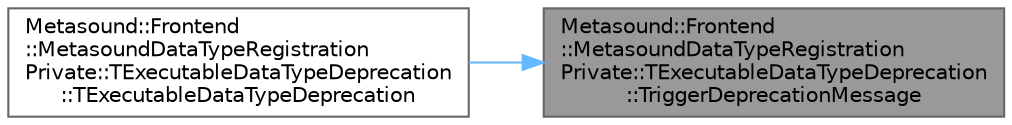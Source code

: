 digraph "Metasound::Frontend::MetasoundDataTypeRegistrationPrivate::TExecutableDataTypeDeprecation::TriggerDeprecationMessage"
{
 // INTERACTIVE_SVG=YES
 // LATEX_PDF_SIZE
  bgcolor="transparent";
  edge [fontname=Helvetica,fontsize=10,labelfontname=Helvetica,labelfontsize=10];
  node [fontname=Helvetica,fontsize=10,shape=box,height=0.2,width=0.4];
  rankdir="RL";
  Node1 [id="Node000001",label="Metasound::Frontend\l::MetasoundDataTypeRegistration\lPrivate::TExecutableDataTypeDeprecation\l::TriggerDeprecationMessage",height=0.2,width=0.4,color="gray40", fillcolor="grey60", style="filled", fontcolor="black",tooltip=" "];
  Node1 -> Node2 [id="edge1_Node000001_Node000002",dir="back",color="steelblue1",style="solid",tooltip=" "];
  Node2 [id="Node000002",label="Metasound::Frontend\l::MetasoundDataTypeRegistration\lPrivate::TExecutableDataTypeDeprecation\l::TExecutableDataTypeDeprecation",height=0.2,width=0.4,color="grey40", fillcolor="white", style="filled",URL="$d4/dab/structMetasound_1_1Frontend_1_1MetasoundDataTypeRegistrationPrivate_1_1TExecutableDataTypeDeprecation.html#a3bbf30a44e1e5881eecc9070534e4fdd",tooltip=" "];
}
